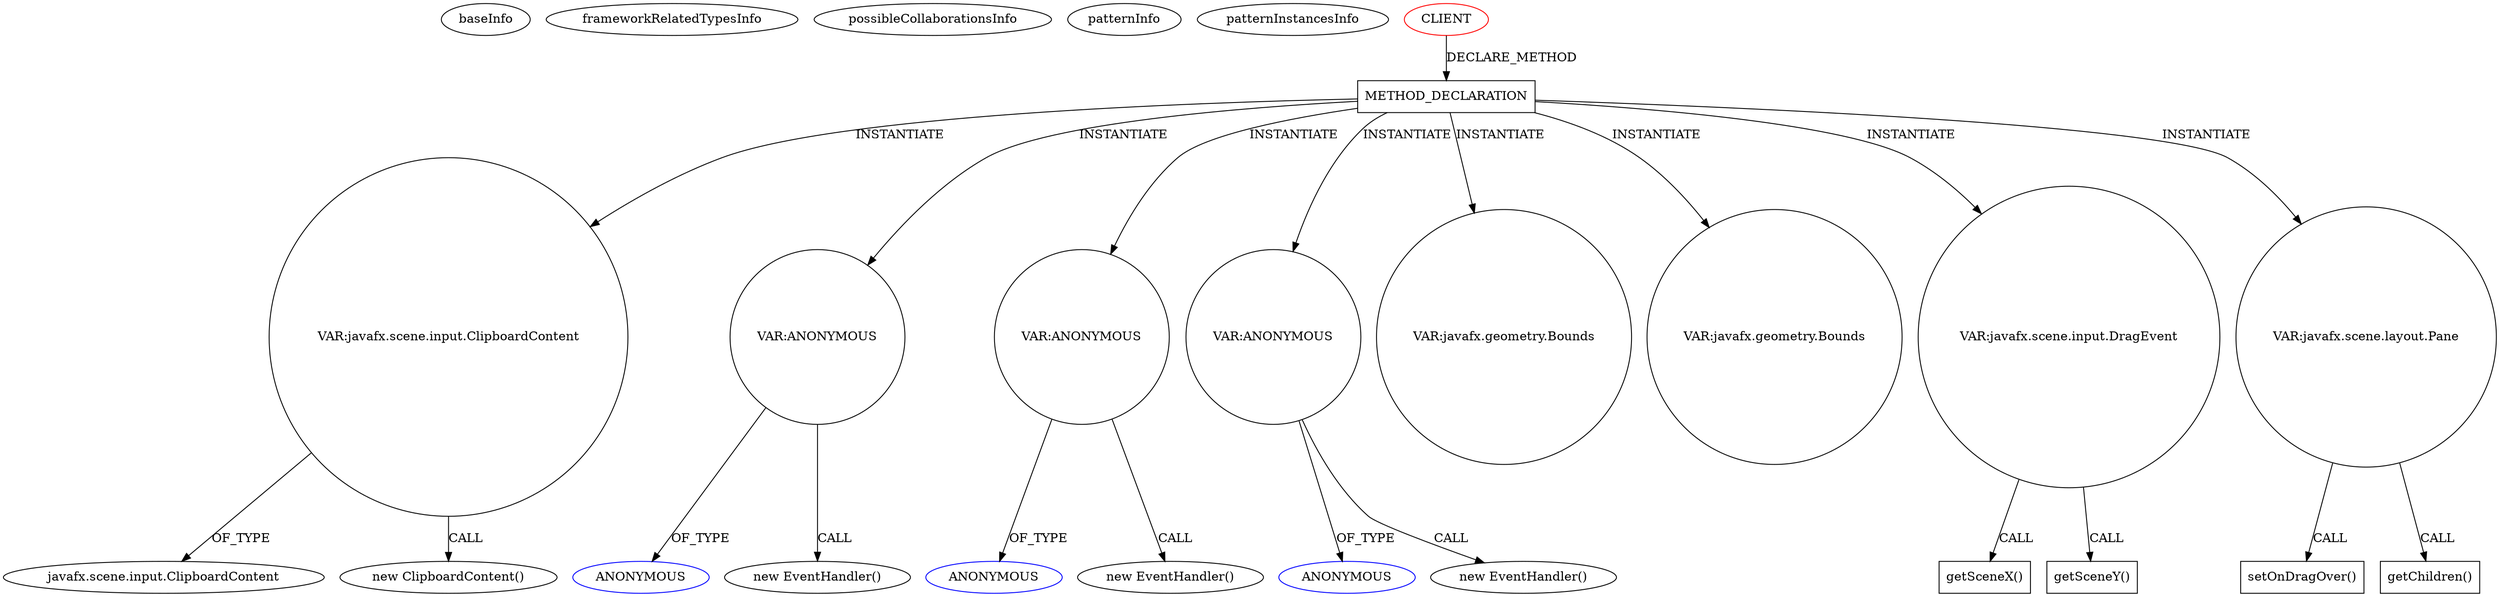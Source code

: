 digraph {
baseInfo[graphId=2888,category="pattern",isAnonymous=false,possibleRelation=false]
frameworkRelatedTypesInfo[]
possibleCollaborationsInfo[]
patternInfo[frequency=3.0,patternRootClient=0]
patternInstancesInfo[0="prashker-KingsSGF~/prashker-KingsSGF/KingsSGF-master/src/uiSam/HexTileView.java~HexTileView~3900",1="prashker-KingsSGF~/prashker-KingsSGF/KingsSGF-master/src/uiSam/ThingView.java~ThingView~3940",2="prashker-KingsSGF~/prashker-KingsSGF/KingsSGF-master/src/uiSam/BankView.java~BankView~3932"]
127[label="javafx.scene.input.ClipboardContent",vertexType="FRAMEWORK_CLASS_TYPE",isFrameworkType=false]
126[label="VAR:javafx.scene.input.ClipboardContent",vertexType="VARIABLE_EXPRESION",isFrameworkType=false,shape=circle]
125[label="new ClipboardContent()",vertexType="CONSTRUCTOR_CALL",isFrameworkType=false]
86[label="METHOD_DECLARATION",vertexType="CLIENT_METHOD_DECLARATION",isFrameworkType=false,shape=box]
0[label="CLIENT",vertexType="ROOT_CLIENT_CLASS_DECLARATION",isFrameworkType=false,color=red]
169[label="VAR:ANONYMOUS",vertexType="VARIABLE_EXPRESION",isFrameworkType=false,shape=circle]
170[label="ANONYMOUS",vertexType="REFERENCE_ANONYMOUS_DECLARATION",isFrameworkType=false,color=blue]
168[label="new EventHandler()",vertexType="CONSTRUCTOR_CALL",isFrameworkType=false]
136[label="VAR:ANONYMOUS",vertexType="VARIABLE_EXPRESION",isFrameworkType=false,shape=circle]
137[label="ANONYMOUS",vertexType="REFERENCE_ANONYMOUS_DECLARATION",isFrameworkType=false,color=blue]
135[label="new EventHandler()",vertexType="CONSTRUCTOR_CALL",isFrameworkType=false]
98[label="VAR:ANONYMOUS",vertexType="VARIABLE_EXPRESION",isFrameworkType=false,shape=circle]
99[label="ANONYMOUS",vertexType="REFERENCE_ANONYMOUS_DECLARATION",isFrameworkType=false,color=blue]
97[label="new EventHandler()",vertexType="CONSTRUCTOR_CALL",isFrameworkType=false]
161[label="VAR:javafx.geometry.Bounds",vertexType="VARIABLE_EXPRESION",isFrameworkType=false,shape=circle]
154[label="VAR:javafx.geometry.Bounds",vertexType="VARIABLE_EXPRESION",isFrameworkType=false,shape=circle]
144[label="VAR:javafx.scene.input.DragEvent",vertexType="VARIABLE_EXPRESION",isFrameworkType=false,shape=circle]
145[label="getSceneX()",vertexType="INSIDE_CALL",isFrameworkType=false,shape=box]
148[label="getSceneY()",vertexType="INSIDE_CALL",isFrameworkType=false,shape=box]
110[label="VAR:javafx.scene.layout.Pane",vertexType="VARIABLE_EXPRESION",isFrameworkType=false,shape=circle]
134[label="setOnDragOver()",vertexType="INSIDE_CALL",isFrameworkType=false,shape=box]
111[label="getChildren()",vertexType="INSIDE_CALL",isFrameworkType=false,shape=box]
144->148[label="CALL"]
126->127[label="OF_TYPE"]
169->168[label="CALL"]
126->125[label="CALL"]
0->86[label="DECLARE_METHOD"]
110->134[label="CALL"]
136->137[label="OF_TYPE"]
98->99[label="OF_TYPE"]
86->126[label="INSTANTIATE"]
86->98[label="INSTANTIATE"]
86->144[label="INSTANTIATE"]
86->169[label="INSTANTIATE"]
169->170[label="OF_TYPE"]
86->136[label="INSTANTIATE"]
98->97[label="CALL"]
136->135[label="CALL"]
86->110[label="INSTANTIATE"]
86->154[label="INSTANTIATE"]
86->161[label="INSTANTIATE"]
110->111[label="CALL"]
144->145[label="CALL"]
}
